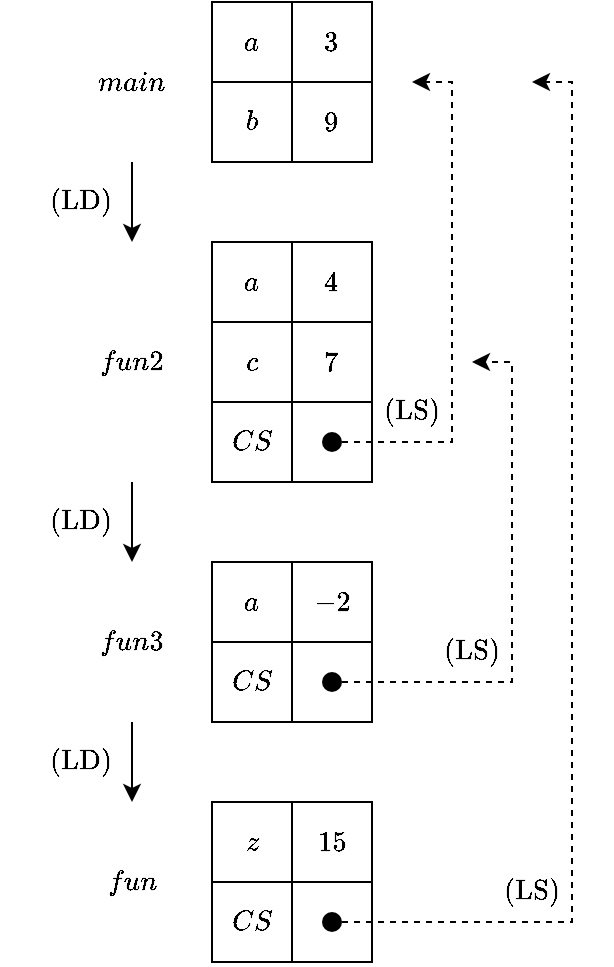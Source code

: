 <mxfile version="20.7.4" type="device"><diagram id="gVGqevTLdEIviv_d7AgR" name="Pagina-1"><mxGraphModel dx="978" dy="599" grid="1" gridSize="10" guides="1" tooltips="1" connect="1" arrows="1" fold="1" page="1" pageScale="1" pageWidth="827" pageHeight="1169" math="1" shadow="0"><root><mxCell id="0"/><mxCell id="1" parent="0"/><mxCell id="oVzlKsLhIpF56kIlwZrB-1" value="" style="rounded=0;whiteSpace=wrap;html=1;" vertex="1" parent="1"><mxGeometry x="160" y="80" width="80" height="40" as="geometry"/></mxCell><mxCell id="oVzlKsLhIpF56kIlwZrB-2" value="" style="endArrow=none;html=1;rounded=0;entryX=0.5;entryY=0;entryDx=0;entryDy=0;exitX=0.5;exitY=1;exitDx=0;exitDy=0;" edge="1" parent="1" source="oVzlKsLhIpF56kIlwZrB-1" target="oVzlKsLhIpF56kIlwZrB-1"><mxGeometry width="50" height="50" relative="1" as="geometry"><mxPoint x="110" y="190" as="sourcePoint"/><mxPoint x="160" y="140" as="targetPoint"/></mxGeometry></mxCell><mxCell id="oVzlKsLhIpF56kIlwZrB-3" value="$$b$$" style="text;html=1;strokeColor=none;fillColor=none;align=center;verticalAlign=middle;whiteSpace=wrap;rounded=0;" vertex="1" parent="1"><mxGeometry x="160" y="80" width="40" height="40" as="geometry"/></mxCell><mxCell id="oVzlKsLhIpF56kIlwZrB-4" value="$$9$$" style="text;html=1;strokeColor=none;fillColor=none;align=center;verticalAlign=middle;whiteSpace=wrap;rounded=0;" vertex="1" parent="1"><mxGeometry x="200" y="80" width="40" height="40" as="geometry"/></mxCell><mxCell id="oVzlKsLhIpF56kIlwZrB-5" style="edgeStyle=orthogonalEdgeStyle;rounded=0;orthogonalLoop=1;jettySize=auto;html=1;entryX=0.5;entryY=0;entryDx=0;entryDy=0;strokeWidth=1;" edge="1" parent="1" source="oVzlKsLhIpF56kIlwZrB-6" target="oVzlKsLhIpF56kIlwZrB-11"><mxGeometry relative="1" as="geometry"/></mxCell><mxCell id="oVzlKsLhIpF56kIlwZrB-6" value="$$main$$" style="text;html=1;strokeColor=none;fillColor=none;align=center;verticalAlign=middle;whiteSpace=wrap;rounded=0;" vertex="1" parent="1"><mxGeometry x="80" y="40" width="80" height="80" as="geometry"/></mxCell><mxCell id="oVzlKsLhIpF56kIlwZrB-7" value="" style="rounded=0;whiteSpace=wrap;html=1;" vertex="1" parent="1"><mxGeometry x="160" y="240" width="80" height="40" as="geometry"/></mxCell><mxCell id="oVzlKsLhIpF56kIlwZrB-8" value="" style="endArrow=none;html=1;rounded=0;entryX=0.5;entryY=0;entryDx=0;entryDy=0;exitX=0.5;exitY=1;exitDx=0;exitDy=0;" edge="1" parent="1" source="oVzlKsLhIpF56kIlwZrB-7" target="oVzlKsLhIpF56kIlwZrB-7"><mxGeometry width="50" height="50" relative="1" as="geometry"><mxPoint x="110" y="350" as="sourcePoint"/><mxPoint x="160" y="300" as="targetPoint"/></mxGeometry></mxCell><mxCell id="oVzlKsLhIpF56kIlwZrB-9" value="$$CS$$" style="text;html=1;strokeColor=none;fillColor=none;align=center;verticalAlign=middle;whiteSpace=wrap;rounded=0;" vertex="1" parent="1"><mxGeometry x="160" y="240" width="40" height="40" as="geometry"/></mxCell><mxCell id="oVzlKsLhIpF56kIlwZrB-10" style="edgeStyle=orthogonalEdgeStyle;rounded=0;orthogonalLoop=1;jettySize=auto;html=1;entryX=0.5;entryY=0;entryDx=0;entryDy=0;" edge="1" parent="1" source="oVzlKsLhIpF56kIlwZrB-11" target="oVzlKsLhIpF56kIlwZrB-30"><mxGeometry relative="1" as="geometry"/></mxCell><mxCell id="oVzlKsLhIpF56kIlwZrB-11" value="$$fun2$$" style="text;html=1;strokeColor=none;fillColor=none;align=center;verticalAlign=middle;whiteSpace=wrap;rounded=0;" vertex="1" parent="1"><mxGeometry x="80" y="160" width="80" height="120" as="geometry"/></mxCell><mxCell id="oVzlKsLhIpF56kIlwZrB-12" style="edgeStyle=orthogonalEdgeStyle;rounded=0;orthogonalLoop=1;jettySize=auto;html=1;strokeWidth=1;dashed=1;" edge="1" parent="1" source="oVzlKsLhIpF56kIlwZrB-13"><mxGeometry relative="1" as="geometry"><mxPoint x="260" y="80" as="targetPoint"/><Array as="points"><mxPoint x="280" y="260"/><mxPoint x="280" y="80"/><mxPoint x="260" y="80"/></Array></mxGeometry></mxCell><mxCell id="oVzlKsLhIpF56kIlwZrB-13" value="" style="shape=ellipse;fillColor=#000000;strokeColor=none;html=1;sketch=0;" vertex="1" parent="1"><mxGeometry x="215" y="255" width="10" height="10" as="geometry"/></mxCell><mxCell id="oVzlKsLhIpF56kIlwZrB-14" value="$$\text{(LD)}$$" style="text;html=1;strokeColor=none;fillColor=none;align=center;verticalAlign=middle;whiteSpace=wrap;rounded=0;" vertex="1" parent="1"><mxGeometry x="70" y="120" width="50" height="40" as="geometry"/></mxCell><mxCell id="oVzlKsLhIpF56kIlwZrB-15" value="$$\text{(LS)}$$" style="text;html=1;strokeColor=none;fillColor=none;align=center;verticalAlign=middle;whiteSpace=wrap;rounded=0;" vertex="1" parent="1"><mxGeometry x="240" y="225" width="40" height="40" as="geometry"/></mxCell><mxCell id="oVzlKsLhIpF56kIlwZrB-16" value="" style="rounded=0;whiteSpace=wrap;html=1;" vertex="1" parent="1"><mxGeometry x="160" y="40" width="80" height="40" as="geometry"/></mxCell><mxCell id="oVzlKsLhIpF56kIlwZrB-17" value="" style="endArrow=none;html=1;rounded=0;entryX=0.5;entryY=0;entryDx=0;entryDy=0;exitX=0.5;exitY=1;exitDx=0;exitDy=0;" edge="1" parent="1" source="oVzlKsLhIpF56kIlwZrB-16" target="oVzlKsLhIpF56kIlwZrB-16"><mxGeometry width="50" height="50" relative="1" as="geometry"><mxPoint x="110" y="150" as="sourcePoint"/><mxPoint x="160" y="100" as="targetPoint"/></mxGeometry></mxCell><mxCell id="oVzlKsLhIpF56kIlwZrB-18" value="$$a$$" style="text;html=1;strokeColor=none;fillColor=none;align=center;verticalAlign=middle;whiteSpace=wrap;rounded=0;" vertex="1" parent="1"><mxGeometry x="160" y="40" width="40" height="40" as="geometry"/></mxCell><mxCell id="oVzlKsLhIpF56kIlwZrB-19" value="$$3$$" style="text;html=1;strokeColor=none;fillColor=none;align=center;verticalAlign=middle;whiteSpace=wrap;rounded=0;" vertex="1" parent="1"><mxGeometry x="200" y="40" width="40" height="40" as="geometry"/></mxCell><mxCell id="oVzlKsLhIpF56kIlwZrB-20" value="" style="rounded=0;whiteSpace=wrap;html=1;" vertex="1" parent="1"><mxGeometry x="160" y="200" width="80" height="40" as="geometry"/></mxCell><mxCell id="oVzlKsLhIpF56kIlwZrB-21" value="" style="endArrow=none;html=1;rounded=0;entryX=0.5;entryY=0;entryDx=0;entryDy=0;exitX=0.5;exitY=1;exitDx=0;exitDy=0;" edge="1" parent="1" source="oVzlKsLhIpF56kIlwZrB-20" target="oVzlKsLhIpF56kIlwZrB-20"><mxGeometry width="50" height="50" relative="1" as="geometry"><mxPoint x="110" y="310" as="sourcePoint"/><mxPoint x="160" y="260" as="targetPoint"/></mxGeometry></mxCell><mxCell id="oVzlKsLhIpF56kIlwZrB-22" value="$$c$$" style="text;html=1;strokeColor=none;fillColor=none;align=center;verticalAlign=middle;whiteSpace=wrap;rounded=0;" vertex="1" parent="1"><mxGeometry x="160" y="200" width="40" height="40" as="geometry"/></mxCell><mxCell id="oVzlKsLhIpF56kIlwZrB-23" value="$$7$$" style="text;html=1;strokeColor=none;fillColor=none;align=center;verticalAlign=middle;whiteSpace=wrap;rounded=0;" vertex="1" parent="1"><mxGeometry x="200" y="200" width="40" height="40" as="geometry"/></mxCell><mxCell id="oVzlKsLhIpF56kIlwZrB-24" value="" style="rounded=0;whiteSpace=wrap;html=1;" vertex="1" parent="1"><mxGeometry x="160" y="160" width="80" height="40" as="geometry"/></mxCell><mxCell id="oVzlKsLhIpF56kIlwZrB-25" value="" style="endArrow=none;html=1;rounded=0;entryX=0.5;entryY=0;entryDx=0;entryDy=0;exitX=0.5;exitY=1;exitDx=0;exitDy=0;" edge="1" parent="1" source="oVzlKsLhIpF56kIlwZrB-24" target="oVzlKsLhIpF56kIlwZrB-24"><mxGeometry width="50" height="50" relative="1" as="geometry"><mxPoint x="110" y="270" as="sourcePoint"/><mxPoint x="160" y="220" as="targetPoint"/></mxGeometry></mxCell><mxCell id="oVzlKsLhIpF56kIlwZrB-26" value="$$a$$" style="text;html=1;strokeColor=none;fillColor=none;align=center;verticalAlign=middle;whiteSpace=wrap;rounded=0;" vertex="1" parent="1"><mxGeometry x="160" y="160" width="40" height="40" as="geometry"/></mxCell><mxCell id="oVzlKsLhIpF56kIlwZrB-27" value="$$4$$" style="text;html=1;strokeColor=none;fillColor=none;align=center;verticalAlign=middle;whiteSpace=wrap;rounded=0;" vertex="1" parent="1"><mxGeometry x="200" y="160" width="40" height="40" as="geometry"/></mxCell><mxCell id="oVzlKsLhIpF56kIlwZrB-28" value="" style="rounded=0;whiteSpace=wrap;html=1;" vertex="1" parent="1"><mxGeometry x="160" y="360" width="80" height="40" as="geometry"/></mxCell><mxCell id="oVzlKsLhIpF56kIlwZrB-29" value="" style="endArrow=none;html=1;rounded=0;entryX=0.5;entryY=0;entryDx=0;entryDy=0;exitX=0.5;exitY=1;exitDx=0;exitDy=0;" edge="1" parent="1" source="oVzlKsLhIpF56kIlwZrB-28" target="oVzlKsLhIpF56kIlwZrB-28"><mxGeometry width="50" height="50" relative="1" as="geometry"><mxPoint x="110" y="470" as="sourcePoint"/><mxPoint x="160" y="420" as="targetPoint"/></mxGeometry></mxCell><mxCell id="oVzlKsLhIpF56kIlwZrB-49" style="edgeStyle=orthogonalEdgeStyle;rounded=0;orthogonalLoop=1;jettySize=auto;html=1;entryX=0.5;entryY=0;entryDx=0;entryDy=0;" edge="1" parent="1" source="oVzlKsLhIpF56kIlwZrB-30" target="oVzlKsLhIpF56kIlwZrB-40"><mxGeometry relative="1" as="geometry"/></mxCell><mxCell id="oVzlKsLhIpF56kIlwZrB-30" value="$$fun3$$" style="text;html=1;strokeColor=none;fillColor=none;align=center;verticalAlign=middle;whiteSpace=wrap;rounded=0;" vertex="1" parent="1"><mxGeometry x="80" y="320" width="80" height="80" as="geometry"/></mxCell><mxCell id="oVzlKsLhIpF56kIlwZrB-31" value="" style="rounded=0;whiteSpace=wrap;html=1;" vertex="1" parent="1"><mxGeometry x="160" y="320" width="80" height="40" as="geometry"/></mxCell><mxCell id="oVzlKsLhIpF56kIlwZrB-32" value="" style="endArrow=none;html=1;rounded=0;entryX=0.5;entryY=0;entryDx=0;entryDy=0;exitX=0.5;exitY=1;exitDx=0;exitDy=0;" edge="1" parent="1" source="oVzlKsLhIpF56kIlwZrB-31" target="oVzlKsLhIpF56kIlwZrB-31"><mxGeometry width="50" height="50" relative="1" as="geometry"><mxPoint x="110" y="430" as="sourcePoint"/><mxPoint x="160" y="380" as="targetPoint"/></mxGeometry></mxCell><mxCell id="oVzlKsLhIpF56kIlwZrB-33" value="$$a$$" style="text;html=1;strokeColor=none;fillColor=none;align=center;verticalAlign=middle;whiteSpace=wrap;rounded=0;" vertex="1" parent="1"><mxGeometry x="160" y="320" width="40" height="40" as="geometry"/></mxCell><mxCell id="oVzlKsLhIpF56kIlwZrB-34" value="$$-2$$" style="text;html=1;strokeColor=none;fillColor=none;align=center;verticalAlign=middle;whiteSpace=wrap;rounded=0;" vertex="1" parent="1"><mxGeometry x="200" y="320" width="40" height="40" as="geometry"/></mxCell><mxCell id="oVzlKsLhIpF56kIlwZrB-35" value="$$\text{(LD)}$$" style="text;html=1;strokeColor=none;fillColor=none;align=center;verticalAlign=middle;whiteSpace=wrap;rounded=0;" vertex="1" parent="1"><mxGeometry x="70" y="280" width="50" height="40" as="geometry"/></mxCell><mxCell id="oVzlKsLhIpF56kIlwZrB-36" value="$$CS$$" style="text;html=1;strokeColor=none;fillColor=none;align=center;verticalAlign=middle;whiteSpace=wrap;rounded=0;" vertex="1" parent="1"><mxGeometry x="160" y="360" width="40" height="40" as="geometry"/></mxCell><mxCell id="oVzlKsLhIpF56kIlwZrB-37" style="edgeStyle=orthogonalEdgeStyle;rounded=0;orthogonalLoop=1;jettySize=auto;html=1;dashed=1;" edge="1" parent="1" source="oVzlKsLhIpF56kIlwZrB-38"><mxGeometry relative="1" as="geometry"><mxPoint x="290" y="220" as="targetPoint"/><Array as="points"><mxPoint x="310" y="380"/><mxPoint x="310" y="220"/></Array></mxGeometry></mxCell><mxCell id="oVzlKsLhIpF56kIlwZrB-38" value="" style="shape=ellipse;fillColor=#000000;strokeColor=none;html=1;sketch=0;" vertex="1" parent="1"><mxGeometry x="215" y="375" width="10" height="10" as="geometry"/></mxCell><mxCell id="oVzlKsLhIpF56kIlwZrB-39" value="$$\text{(LS)}$$" style="text;html=1;strokeColor=none;fillColor=none;align=center;verticalAlign=middle;whiteSpace=wrap;rounded=0;" vertex="1" parent="1"><mxGeometry x="270" y="345" width="40" height="40" as="geometry"/></mxCell><mxCell id="oVzlKsLhIpF56kIlwZrB-40" value="$$fun$$" style="text;html=1;strokeColor=none;fillColor=none;align=center;verticalAlign=middle;whiteSpace=wrap;rounded=0;" vertex="1" parent="1"><mxGeometry x="80" y="440" width="80" height="80" as="geometry"/></mxCell><mxCell id="oVzlKsLhIpF56kIlwZrB-41" value="" style="rounded=0;whiteSpace=wrap;html=1;" vertex="1" parent="1"><mxGeometry x="160" y="480" width="80" height="40" as="geometry"/></mxCell><mxCell id="oVzlKsLhIpF56kIlwZrB-42" value="" style="endArrow=none;html=1;rounded=0;entryX=0.5;entryY=0;entryDx=0;entryDy=0;exitX=0.5;exitY=1;exitDx=0;exitDy=0;" edge="1" parent="1" source="oVzlKsLhIpF56kIlwZrB-41" target="oVzlKsLhIpF56kIlwZrB-41"><mxGeometry width="50" height="50" relative="1" as="geometry"><mxPoint x="110" y="590" as="sourcePoint"/><mxPoint x="160" y="540" as="targetPoint"/></mxGeometry></mxCell><mxCell id="oVzlKsLhIpF56kIlwZrB-43" value="" style="rounded=0;whiteSpace=wrap;html=1;" vertex="1" parent="1"><mxGeometry x="160" y="440" width="80" height="40" as="geometry"/></mxCell><mxCell id="oVzlKsLhIpF56kIlwZrB-44" value="" style="endArrow=none;html=1;rounded=0;entryX=0.5;entryY=0;entryDx=0;entryDy=0;exitX=0.5;exitY=1;exitDx=0;exitDy=0;" edge="1" parent="1" source="oVzlKsLhIpF56kIlwZrB-43" target="oVzlKsLhIpF56kIlwZrB-43"><mxGeometry width="50" height="50" relative="1" as="geometry"><mxPoint x="110" y="550" as="sourcePoint"/><mxPoint x="160" y="500" as="targetPoint"/></mxGeometry></mxCell><mxCell id="oVzlKsLhIpF56kIlwZrB-45" value="$$z$$" style="text;html=1;strokeColor=none;fillColor=none;align=center;verticalAlign=middle;whiteSpace=wrap;rounded=0;" vertex="1" parent="1"><mxGeometry x="160" y="440" width="40" height="40" as="geometry"/></mxCell><mxCell id="oVzlKsLhIpF56kIlwZrB-46" value="$$15$$" style="text;html=1;strokeColor=none;fillColor=none;align=center;verticalAlign=middle;whiteSpace=wrap;rounded=0;" vertex="1" parent="1"><mxGeometry x="200" y="440" width="40" height="40" as="geometry"/></mxCell><mxCell id="oVzlKsLhIpF56kIlwZrB-47" value="$$CS$$" style="text;html=1;strokeColor=none;fillColor=none;align=center;verticalAlign=middle;whiteSpace=wrap;rounded=0;" vertex="1" parent="1"><mxGeometry x="160" y="480" width="40" height="40" as="geometry"/></mxCell><mxCell id="oVzlKsLhIpF56kIlwZrB-51" style="edgeStyle=orthogonalEdgeStyle;rounded=0;orthogonalLoop=1;jettySize=auto;html=1;dashed=1;" edge="1" parent="1" source="oVzlKsLhIpF56kIlwZrB-48"><mxGeometry relative="1" as="geometry"><mxPoint x="320" y="80" as="targetPoint"/><Array as="points"><mxPoint x="340" y="500"/><mxPoint x="340" y="80"/></Array></mxGeometry></mxCell><mxCell id="oVzlKsLhIpF56kIlwZrB-48" value="" style="shape=ellipse;fillColor=#000000;strokeColor=none;html=1;sketch=0;" vertex="1" parent="1"><mxGeometry x="215" y="495" width="10" height="10" as="geometry"/></mxCell><mxCell id="oVzlKsLhIpF56kIlwZrB-50" value="$$\text{(LD)}$$" style="text;html=1;strokeColor=none;fillColor=none;align=center;verticalAlign=middle;whiteSpace=wrap;rounded=0;" vertex="1" parent="1"><mxGeometry x="70" y="400" width="50" height="40" as="geometry"/></mxCell><mxCell id="oVzlKsLhIpF56kIlwZrB-52" value="$$\text{(LS)}$$" style="text;html=1;strokeColor=none;fillColor=none;align=center;verticalAlign=middle;whiteSpace=wrap;rounded=0;" vertex="1" parent="1"><mxGeometry x="300" y="465" width="40" height="40" as="geometry"/></mxCell></root></mxGraphModel></diagram></mxfile>